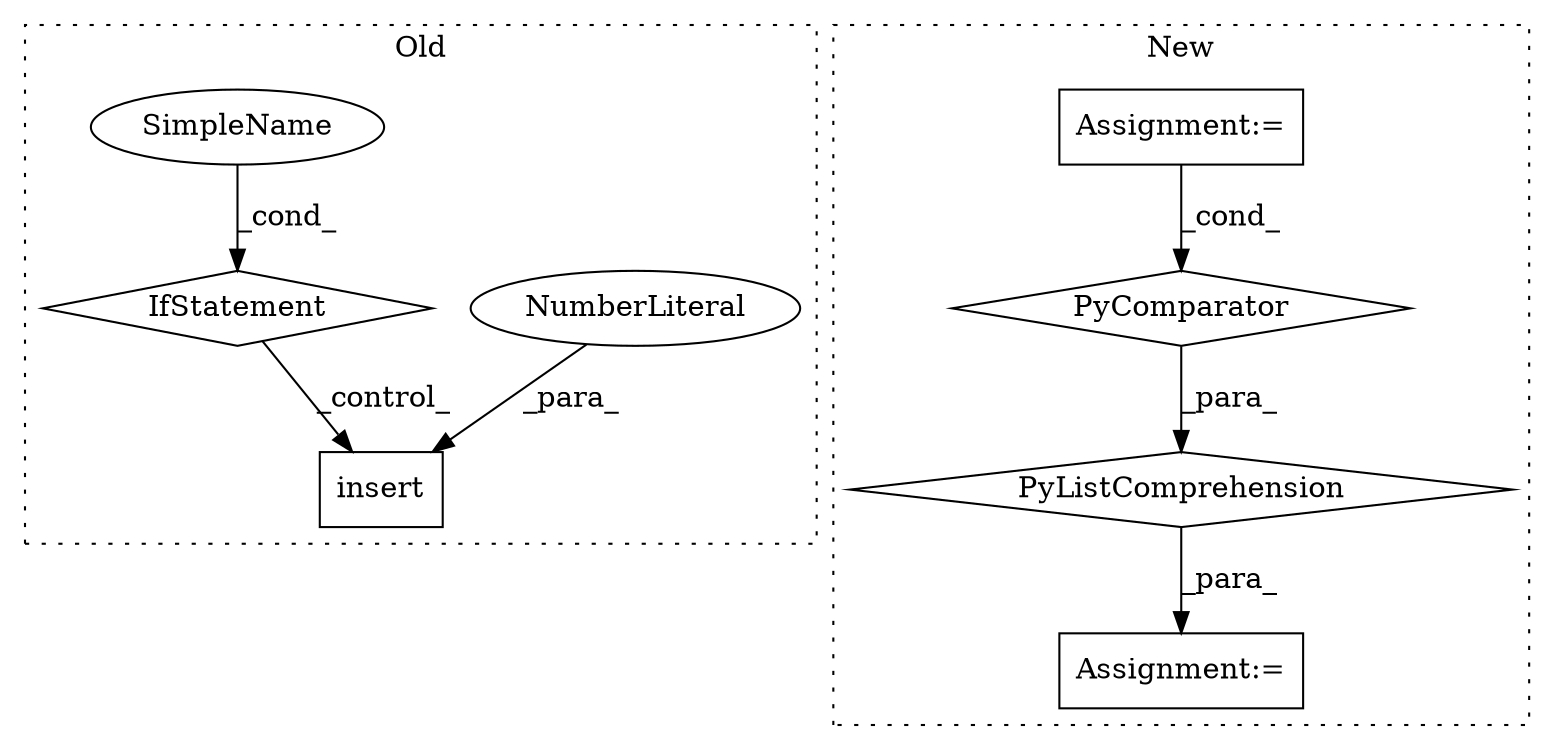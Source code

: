 digraph G {
subgraph cluster0 {
1 [label="insert" a="32" s="2878,2891" l="7,1" shape="box"];
5 [label="NumberLiteral" a="34" s="2885" l="1" shape="ellipse"];
6 [label="IfStatement" a="25" s="2613,2639" l="10,2" shape="diamond"];
7 [label="SimpleName" a="42" s="" l="" shape="ellipse"];
label = "Old";
style="dotted";
}
subgraph cluster1 {
2 [label="PyListComprehension" a="109" s="2960" l="135" shape="diamond"];
3 [label="PyComparator" a="113" s="3025" l="62" shape="diamond"];
4 [label="Assignment:=" a="7" s="3025" l="62" shape="box"];
8 [label="Assignment:=" a="7" s="3402" l="2" shape="box"];
label = "New";
style="dotted";
}
2 -> 8 [label="_para_"];
3 -> 2 [label="_para_"];
4 -> 3 [label="_cond_"];
5 -> 1 [label="_para_"];
6 -> 1 [label="_control_"];
7 -> 6 [label="_cond_"];
}
